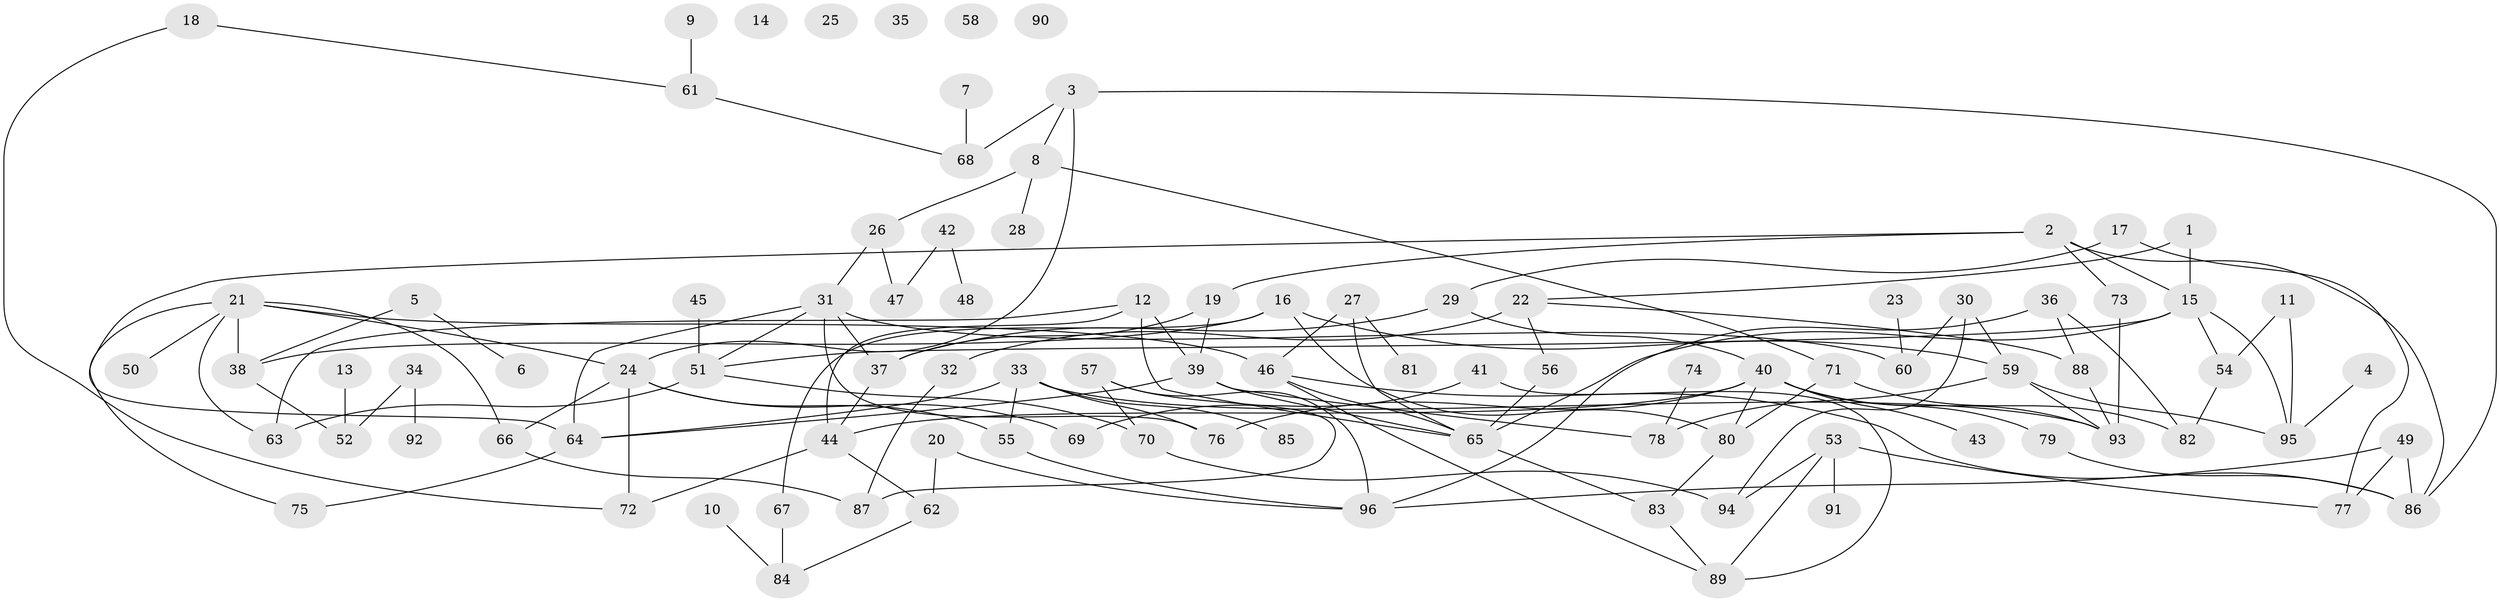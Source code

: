// coarse degree distribution, {4: 0.14035087719298245, 9: 0.03508771929824561, 6: 0.07017543859649122, 3: 0.21052631578947367, 2: 0.17543859649122806, 1: 0.14035087719298245, 5: 0.10526315789473684, 0: 0.08771929824561403, 14: 0.017543859649122806, 8: 0.017543859649122806}
// Generated by graph-tools (version 1.1) at 2025/16/03/04/25 18:16:33]
// undirected, 96 vertices, 138 edges
graph export_dot {
graph [start="1"]
  node [color=gray90,style=filled];
  1;
  2;
  3;
  4;
  5;
  6;
  7;
  8;
  9;
  10;
  11;
  12;
  13;
  14;
  15;
  16;
  17;
  18;
  19;
  20;
  21;
  22;
  23;
  24;
  25;
  26;
  27;
  28;
  29;
  30;
  31;
  32;
  33;
  34;
  35;
  36;
  37;
  38;
  39;
  40;
  41;
  42;
  43;
  44;
  45;
  46;
  47;
  48;
  49;
  50;
  51;
  52;
  53;
  54;
  55;
  56;
  57;
  58;
  59;
  60;
  61;
  62;
  63;
  64;
  65;
  66;
  67;
  68;
  69;
  70;
  71;
  72;
  73;
  74;
  75;
  76;
  77;
  78;
  79;
  80;
  81;
  82;
  83;
  84;
  85;
  86;
  87;
  88;
  89;
  90;
  91;
  92;
  93;
  94;
  95;
  96;
  1 -- 15;
  1 -- 22;
  2 -- 15;
  2 -- 19;
  2 -- 64;
  2 -- 73;
  2 -- 86;
  3 -- 8;
  3 -- 24;
  3 -- 68;
  3 -- 86;
  4 -- 95;
  5 -- 6;
  5 -- 38;
  7 -- 68;
  8 -- 26;
  8 -- 28;
  8 -- 71;
  9 -- 61;
  10 -- 84;
  11 -- 54;
  11 -- 95;
  12 -- 39;
  12 -- 44;
  12 -- 63;
  12 -- 65;
  13 -- 52;
  15 -- 51;
  15 -- 54;
  15 -- 65;
  15 -- 95;
  16 -- 38;
  16 -- 59;
  16 -- 67;
  16 -- 80;
  17 -- 29;
  17 -- 77;
  18 -- 61;
  18 -- 72;
  19 -- 37;
  19 -- 39;
  20 -- 62;
  20 -- 96;
  21 -- 24;
  21 -- 38;
  21 -- 46;
  21 -- 50;
  21 -- 63;
  21 -- 66;
  21 -- 75;
  22 -- 32;
  22 -- 56;
  22 -- 88;
  23 -- 60;
  24 -- 55;
  24 -- 66;
  24 -- 69;
  24 -- 72;
  26 -- 31;
  26 -- 47;
  27 -- 46;
  27 -- 65;
  27 -- 81;
  29 -- 37;
  29 -- 40;
  30 -- 59;
  30 -- 60;
  30 -- 94;
  31 -- 37;
  31 -- 51;
  31 -- 60;
  31 -- 64;
  31 -- 76;
  32 -- 87;
  33 -- 55;
  33 -- 64;
  33 -- 76;
  33 -- 85;
  33 -- 93;
  34 -- 52;
  34 -- 92;
  36 -- 82;
  36 -- 88;
  36 -- 96;
  37 -- 44;
  38 -- 52;
  39 -- 64;
  39 -- 65;
  39 -- 78;
  40 -- 43;
  40 -- 44;
  40 -- 76;
  40 -- 79;
  40 -- 80;
  40 -- 93;
  41 -- 69;
  41 -- 89;
  42 -- 47;
  42 -- 48;
  44 -- 62;
  44 -- 72;
  45 -- 51;
  46 -- 65;
  46 -- 86;
  46 -- 89;
  49 -- 77;
  49 -- 86;
  49 -- 96;
  51 -- 63;
  51 -- 70;
  53 -- 77;
  53 -- 89;
  53 -- 91;
  53 -- 94;
  54 -- 82;
  55 -- 96;
  56 -- 65;
  57 -- 70;
  57 -- 87;
  57 -- 96;
  59 -- 78;
  59 -- 93;
  59 -- 95;
  61 -- 68;
  62 -- 84;
  64 -- 75;
  65 -- 83;
  66 -- 87;
  67 -- 84;
  70 -- 94;
  71 -- 80;
  71 -- 82;
  73 -- 93;
  74 -- 78;
  79 -- 86;
  80 -- 83;
  83 -- 89;
  88 -- 93;
}
